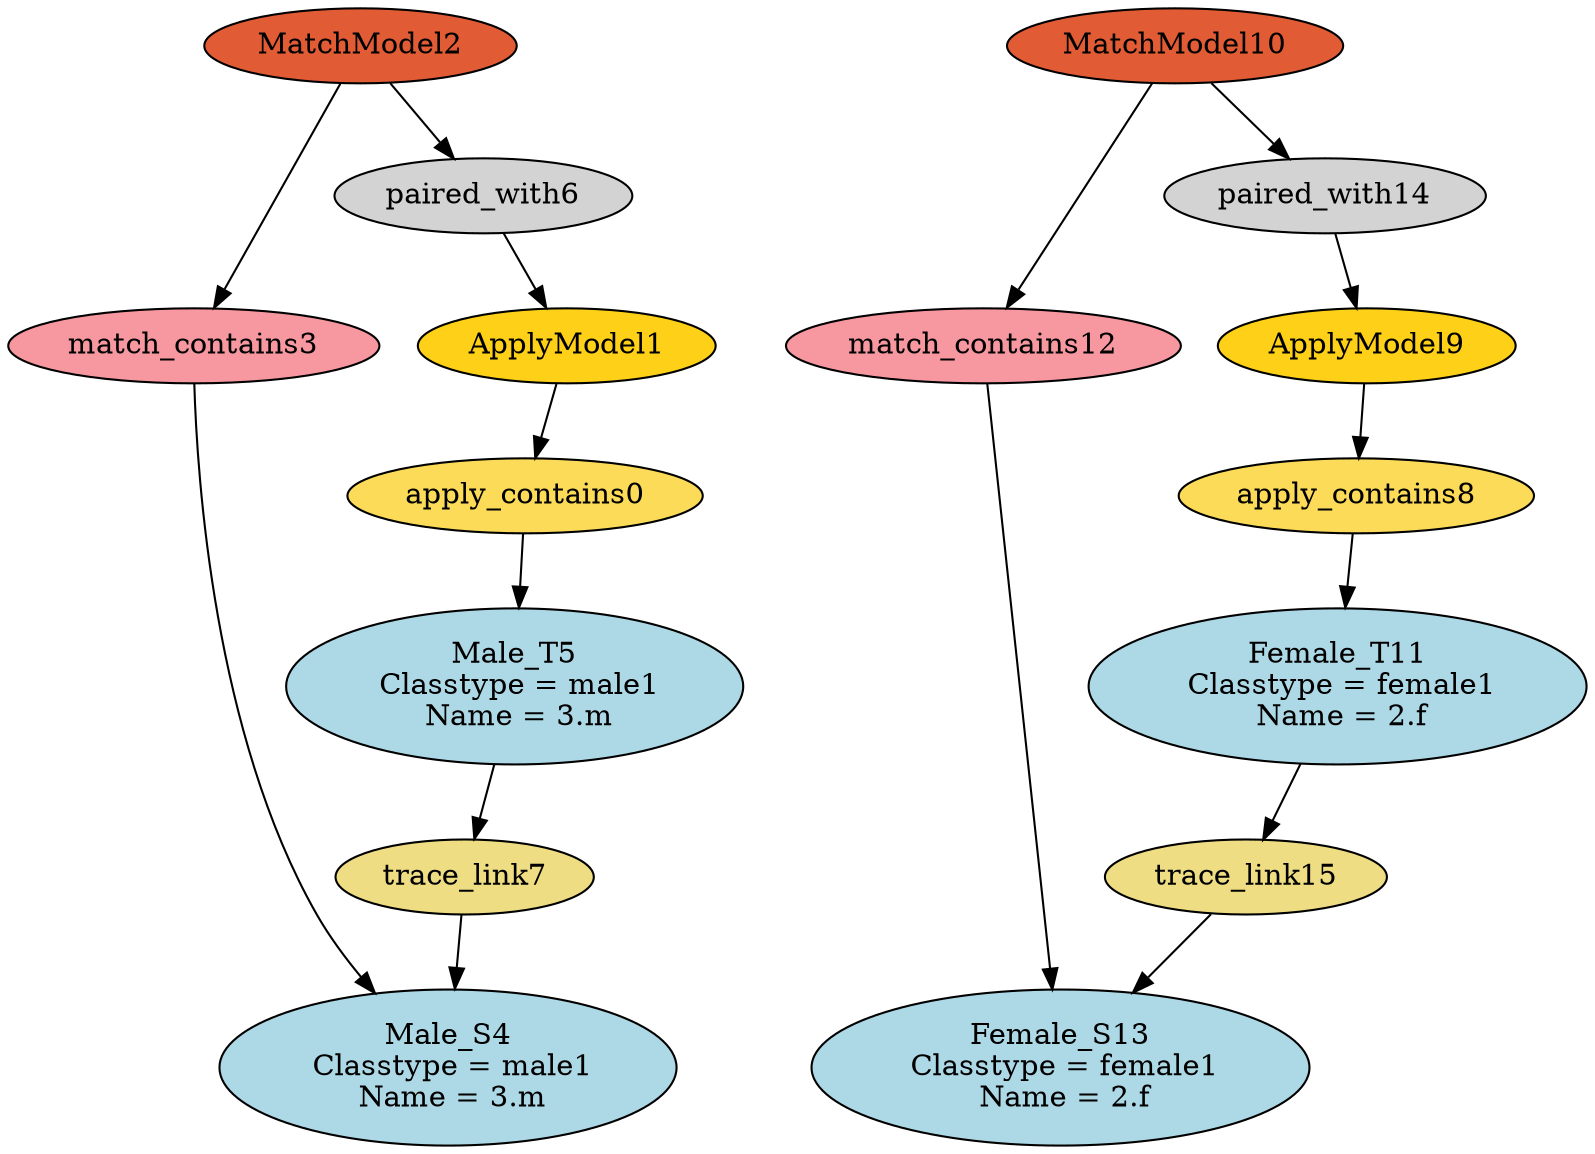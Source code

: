 digraph HEmptyPathCondition_HM2M_run1_HF2F_run1 {
apply_contains0 [style=filled, fillcolor="#FCDB58"];
ApplyModel1 [style=filled, fillcolor="#FED017"];
MatchModel2 [style=filled, fillcolor="#E15C34"];
match_contains3 [style=filled, fillcolor="#F798A1"];
"Male_S4\n Classtype = male1\n Name = 3.m" [style=filled, fillcolor=lightblue];
"Male_T5\n Classtype = male1\n Name = 3.m" [style=filled, fillcolor=lightblue];
paired_with6 [style=filled, fillcolor=lightgray];
trace_link7 [style=filled, fillcolor=lightgoldenrod];
apply_contains8 [style=filled, fillcolor="#FCDB58"];
ApplyModel9 [style=filled, fillcolor="#FED017"];
MatchModel10 [style=filled, fillcolor="#E15C34"];
"Female_T11\n Classtype = female1\n Name = 2.f" [style=filled, fillcolor=lightblue];
match_contains12 [style=filled, fillcolor="#F798A1"];
"Female_S13\n Classtype = female1\n Name = 2.f" [style=filled, fillcolor=lightblue];
paired_with14 [style=filled, fillcolor=lightgray];
trace_link15 [style=filled, fillcolor=lightgoldenrod];
ApplyModel1 -> apply_contains0;
apply_contains0 -> "Male_T5\n Classtype = male1\n Name = 3.m";
paired_with6 -> ApplyModel1;
MatchModel2 -> paired_with6;
MatchModel2 -> match_contains3;
match_contains3 -> "Male_S4\n Classtype = male1\n Name = 3.m";
trace_link7 -> "Male_S4\n Classtype = male1\n Name = 3.m";
"Male_T5\n Classtype = male1\n Name = 3.m" -> trace_link7;
ApplyModel9 -> apply_contains8;
apply_contains8 -> "Female_T11\n Classtype = female1\n Name = 2.f";
paired_with14 -> ApplyModel9;
MatchModel10 -> paired_with14;
MatchModel10 -> match_contains12;
match_contains12 -> "Female_S13\n Classtype = female1\n Name = 2.f";
trace_link15 -> "Female_S13\n Classtype = female1\n Name = 2.f";
"Female_T11\n Classtype = female1\n Name = 2.f" -> trace_link15;
}

